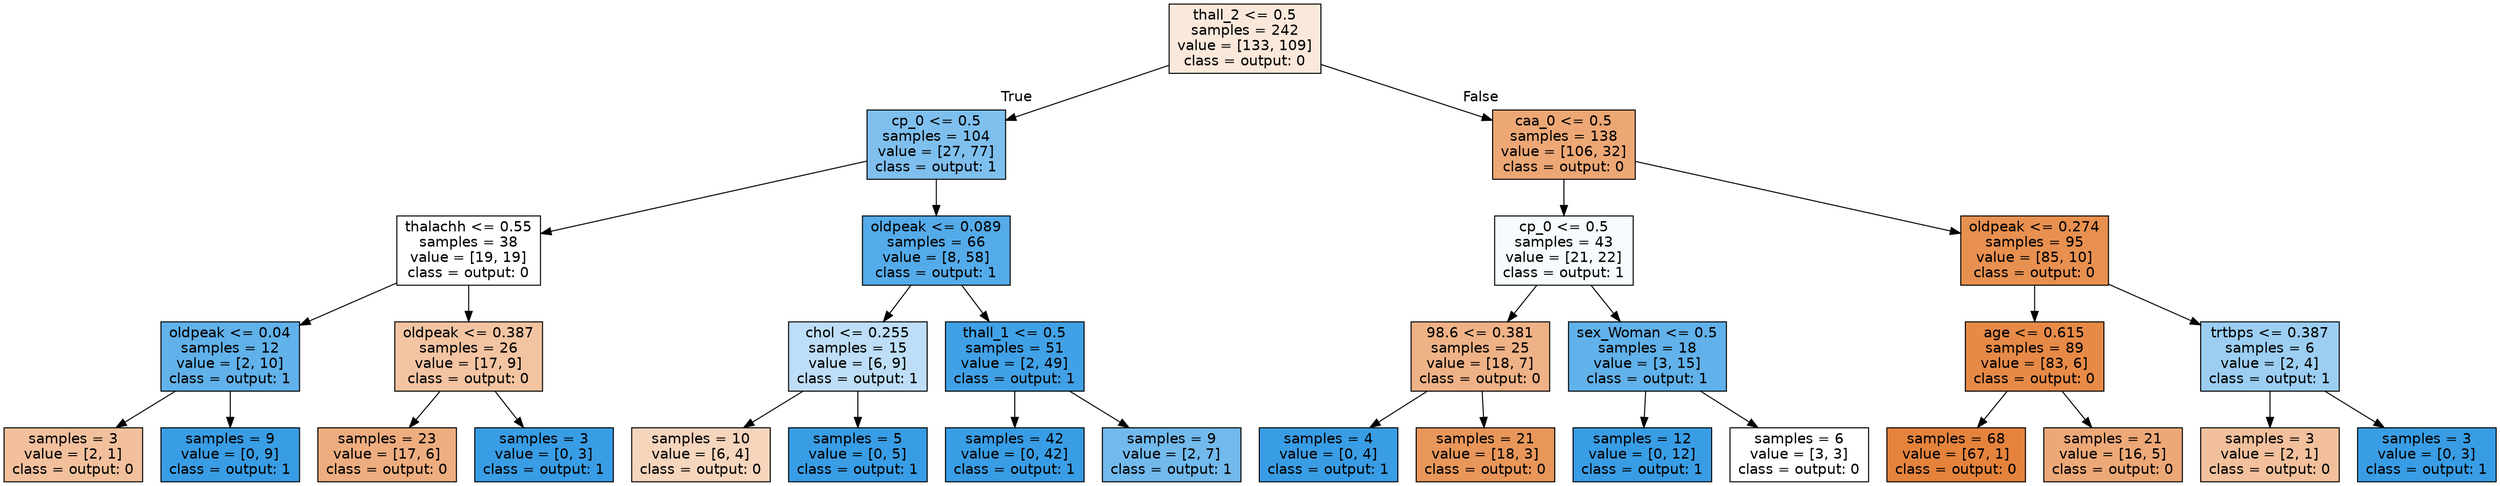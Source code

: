 digraph Tree {
node [shape=box, style="filled", color="black", fontname="helvetica"] ;
edge [fontname="helvetica"] ;
0 [label="thall_2 <= 0.5\nsamples = 242\nvalue = [133, 109]\nclass = output: 0", fillcolor="#fae8db"] ;
1 [label="cp_0 <= 0.5\nsamples = 104\nvalue = [27, 77]\nclass = output: 1", fillcolor="#7ebfee"] ;
0 -> 1 [labeldistance=2.5, labelangle=45, headlabel="True"] ;
2 [label="thalachh <= 0.55\nsamples = 38\nvalue = [19, 19]\nclass = output: 0", fillcolor="#ffffff"] ;
1 -> 2 ;
3 [label="oldpeak <= 0.04\nsamples = 12\nvalue = [2, 10]\nclass = output: 1", fillcolor="#61b1ea"] ;
2 -> 3 ;
4 [label="samples = 3\nvalue = [2, 1]\nclass = output: 0", fillcolor="#f2c09c"] ;
3 -> 4 ;
5 [label="samples = 9\nvalue = [0, 9]\nclass = output: 1", fillcolor="#399de5"] ;
3 -> 5 ;
6 [label="oldpeak <= 0.387\nsamples = 26\nvalue = [17, 9]\nclass = output: 0", fillcolor="#f3c4a2"] ;
2 -> 6 ;
7 [label="samples = 23\nvalue = [17, 6]\nclass = output: 0", fillcolor="#eead7f"] ;
6 -> 7 ;
8 [label="samples = 3\nvalue = [0, 3]\nclass = output: 1", fillcolor="#399de5"] ;
6 -> 8 ;
9 [label="oldpeak <= 0.089\nsamples = 66\nvalue = [8, 58]\nclass = output: 1", fillcolor="#54abe9"] ;
1 -> 9 ;
10 [label="chol <= 0.255\nsamples = 15\nvalue = [6, 9]\nclass = output: 1", fillcolor="#bddef6"] ;
9 -> 10 ;
11 [label="samples = 10\nvalue = [6, 4]\nclass = output: 0", fillcolor="#f6d5bd"] ;
10 -> 11 ;
12 [label="samples = 5\nvalue = [0, 5]\nclass = output: 1", fillcolor="#399de5"] ;
10 -> 12 ;
13 [label="thall_1 <= 0.5\nsamples = 51\nvalue = [2, 49]\nclass = output: 1", fillcolor="#41a1e6"] ;
9 -> 13 ;
14 [label="samples = 42\nvalue = [0, 42]\nclass = output: 1", fillcolor="#399de5"] ;
13 -> 14 ;
15 [label="samples = 9\nvalue = [2, 7]\nclass = output: 1", fillcolor="#72b9ec"] ;
13 -> 15 ;
16 [label="caa_0 <= 0.5\nsamples = 138\nvalue = [106, 32]\nclass = output: 0", fillcolor="#eda775"] ;
0 -> 16 [labeldistance=2.5, labelangle=-45, headlabel="False"] ;
17 [label="cp_0 <= 0.5\nsamples = 43\nvalue = [21, 22]\nclass = output: 1", fillcolor="#f6fbfe"] ;
16 -> 17 ;
18 [label="98.6 <= 0.381\nsamples = 25\nvalue = [18, 7]\nclass = output: 0", fillcolor="#efb286"] ;
17 -> 18 ;
19 [label="samples = 4\nvalue = [0, 4]\nclass = output: 1", fillcolor="#399de5"] ;
18 -> 19 ;
20 [label="samples = 21\nvalue = [18, 3]\nclass = output: 0", fillcolor="#e9965a"] ;
18 -> 20 ;
21 [label="sex_Woman <= 0.5\nsamples = 18\nvalue = [3, 15]\nclass = output: 1", fillcolor="#61b1ea"] ;
17 -> 21 ;
22 [label="samples = 12\nvalue = [0, 12]\nclass = output: 1", fillcolor="#399de5"] ;
21 -> 22 ;
23 [label="samples = 6\nvalue = [3, 3]\nclass = output: 0", fillcolor="#ffffff"] ;
21 -> 23 ;
24 [label="oldpeak <= 0.274\nsamples = 95\nvalue = [85, 10]\nclass = output: 0", fillcolor="#e89050"] ;
16 -> 24 ;
25 [label="age <= 0.615\nsamples = 89\nvalue = [83, 6]\nclass = output: 0", fillcolor="#e78a47"] ;
24 -> 25 ;
26 [label="samples = 68\nvalue = [67, 1]\nclass = output: 0", fillcolor="#e5833c"] ;
25 -> 26 ;
27 [label="samples = 21\nvalue = [16, 5]\nclass = output: 0", fillcolor="#eda877"] ;
25 -> 27 ;
28 [label="trtbps <= 0.387\nsamples = 6\nvalue = [2, 4]\nclass = output: 1", fillcolor="#9ccef2"] ;
24 -> 28 ;
29 [label="samples = 3\nvalue = [2, 1]\nclass = output: 0", fillcolor="#f2c09c"] ;
28 -> 29 ;
30 [label="samples = 3\nvalue = [0, 3]\nclass = output: 1", fillcolor="#399de5"] ;
28 -> 30 ;
}